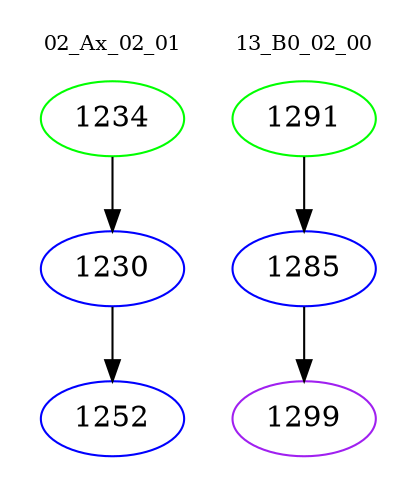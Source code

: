 digraph{
subgraph cluster_0 {
color = white
label = "02_Ax_02_01";
fontsize=10;
T0_1234 [label="1234", color="green"]
T0_1234 -> T0_1230 [color="black"]
T0_1230 [label="1230", color="blue"]
T0_1230 -> T0_1252 [color="black"]
T0_1252 [label="1252", color="blue"]
}
subgraph cluster_1 {
color = white
label = "13_B0_02_00";
fontsize=10;
T1_1291 [label="1291", color="green"]
T1_1291 -> T1_1285 [color="black"]
T1_1285 [label="1285", color="blue"]
T1_1285 -> T1_1299 [color="black"]
T1_1299 [label="1299", color="purple"]
}
}
